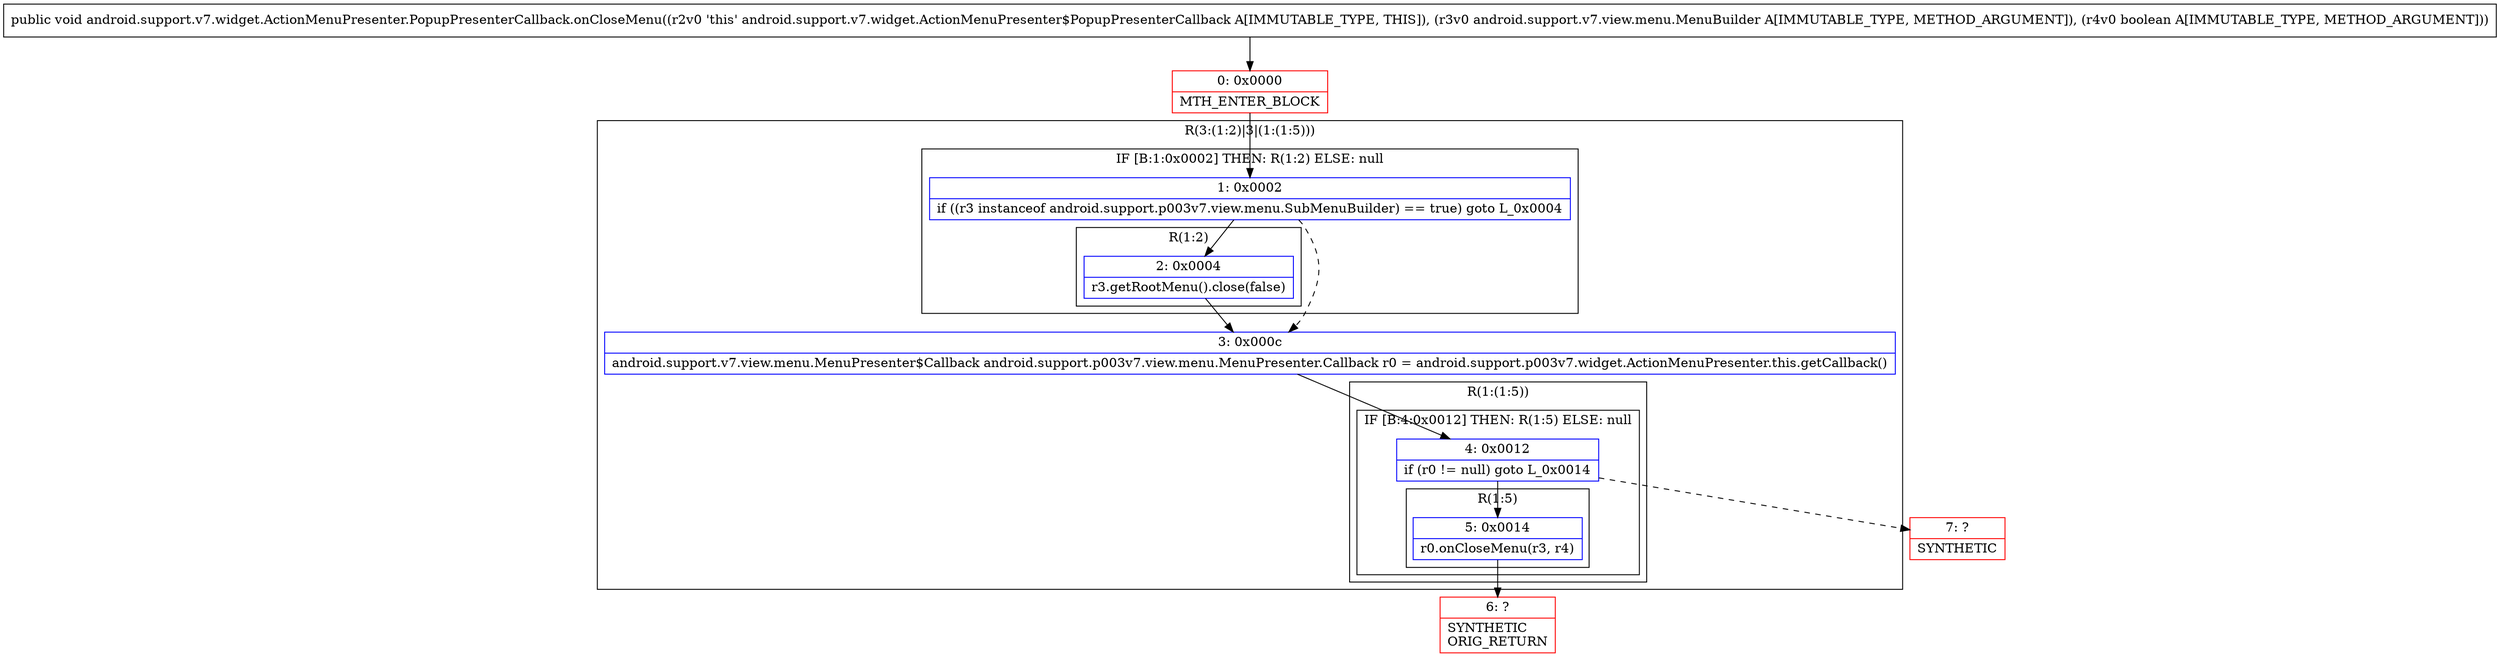 digraph "CFG forandroid.support.v7.widget.ActionMenuPresenter.PopupPresenterCallback.onCloseMenu(Landroid\/support\/v7\/view\/menu\/MenuBuilder;Z)V" {
subgraph cluster_Region_167578267 {
label = "R(3:(1:2)|3|(1:(1:5)))";
node [shape=record,color=blue];
subgraph cluster_IfRegion_52059055 {
label = "IF [B:1:0x0002] THEN: R(1:2) ELSE: null";
node [shape=record,color=blue];
Node_1 [shape=record,label="{1\:\ 0x0002|if ((r3 instanceof android.support.p003v7.view.menu.SubMenuBuilder) == true) goto L_0x0004\l}"];
subgraph cluster_Region_1325871116 {
label = "R(1:2)";
node [shape=record,color=blue];
Node_2 [shape=record,label="{2\:\ 0x0004|r3.getRootMenu().close(false)\l}"];
}
}
Node_3 [shape=record,label="{3\:\ 0x000c|android.support.v7.view.menu.MenuPresenter$Callback android.support.p003v7.view.menu.MenuPresenter.Callback r0 = android.support.p003v7.widget.ActionMenuPresenter.this.getCallback()\l}"];
subgraph cluster_Region_791404285 {
label = "R(1:(1:5))";
node [shape=record,color=blue];
subgraph cluster_IfRegion_1518087699 {
label = "IF [B:4:0x0012] THEN: R(1:5) ELSE: null";
node [shape=record,color=blue];
Node_4 [shape=record,label="{4\:\ 0x0012|if (r0 != null) goto L_0x0014\l}"];
subgraph cluster_Region_663172827 {
label = "R(1:5)";
node [shape=record,color=blue];
Node_5 [shape=record,label="{5\:\ 0x0014|r0.onCloseMenu(r3, r4)\l}"];
}
}
}
}
Node_0 [shape=record,color=red,label="{0\:\ 0x0000|MTH_ENTER_BLOCK\l}"];
Node_6 [shape=record,color=red,label="{6\:\ ?|SYNTHETIC\lORIG_RETURN\l}"];
Node_7 [shape=record,color=red,label="{7\:\ ?|SYNTHETIC\l}"];
MethodNode[shape=record,label="{public void android.support.v7.widget.ActionMenuPresenter.PopupPresenterCallback.onCloseMenu((r2v0 'this' android.support.v7.widget.ActionMenuPresenter$PopupPresenterCallback A[IMMUTABLE_TYPE, THIS]), (r3v0 android.support.v7.view.menu.MenuBuilder A[IMMUTABLE_TYPE, METHOD_ARGUMENT]), (r4v0 boolean A[IMMUTABLE_TYPE, METHOD_ARGUMENT])) }"];
MethodNode -> Node_0;
Node_1 -> Node_2;
Node_1 -> Node_3[style=dashed];
Node_2 -> Node_3;
Node_3 -> Node_4;
Node_4 -> Node_5;
Node_4 -> Node_7[style=dashed];
Node_5 -> Node_6;
Node_0 -> Node_1;
}

